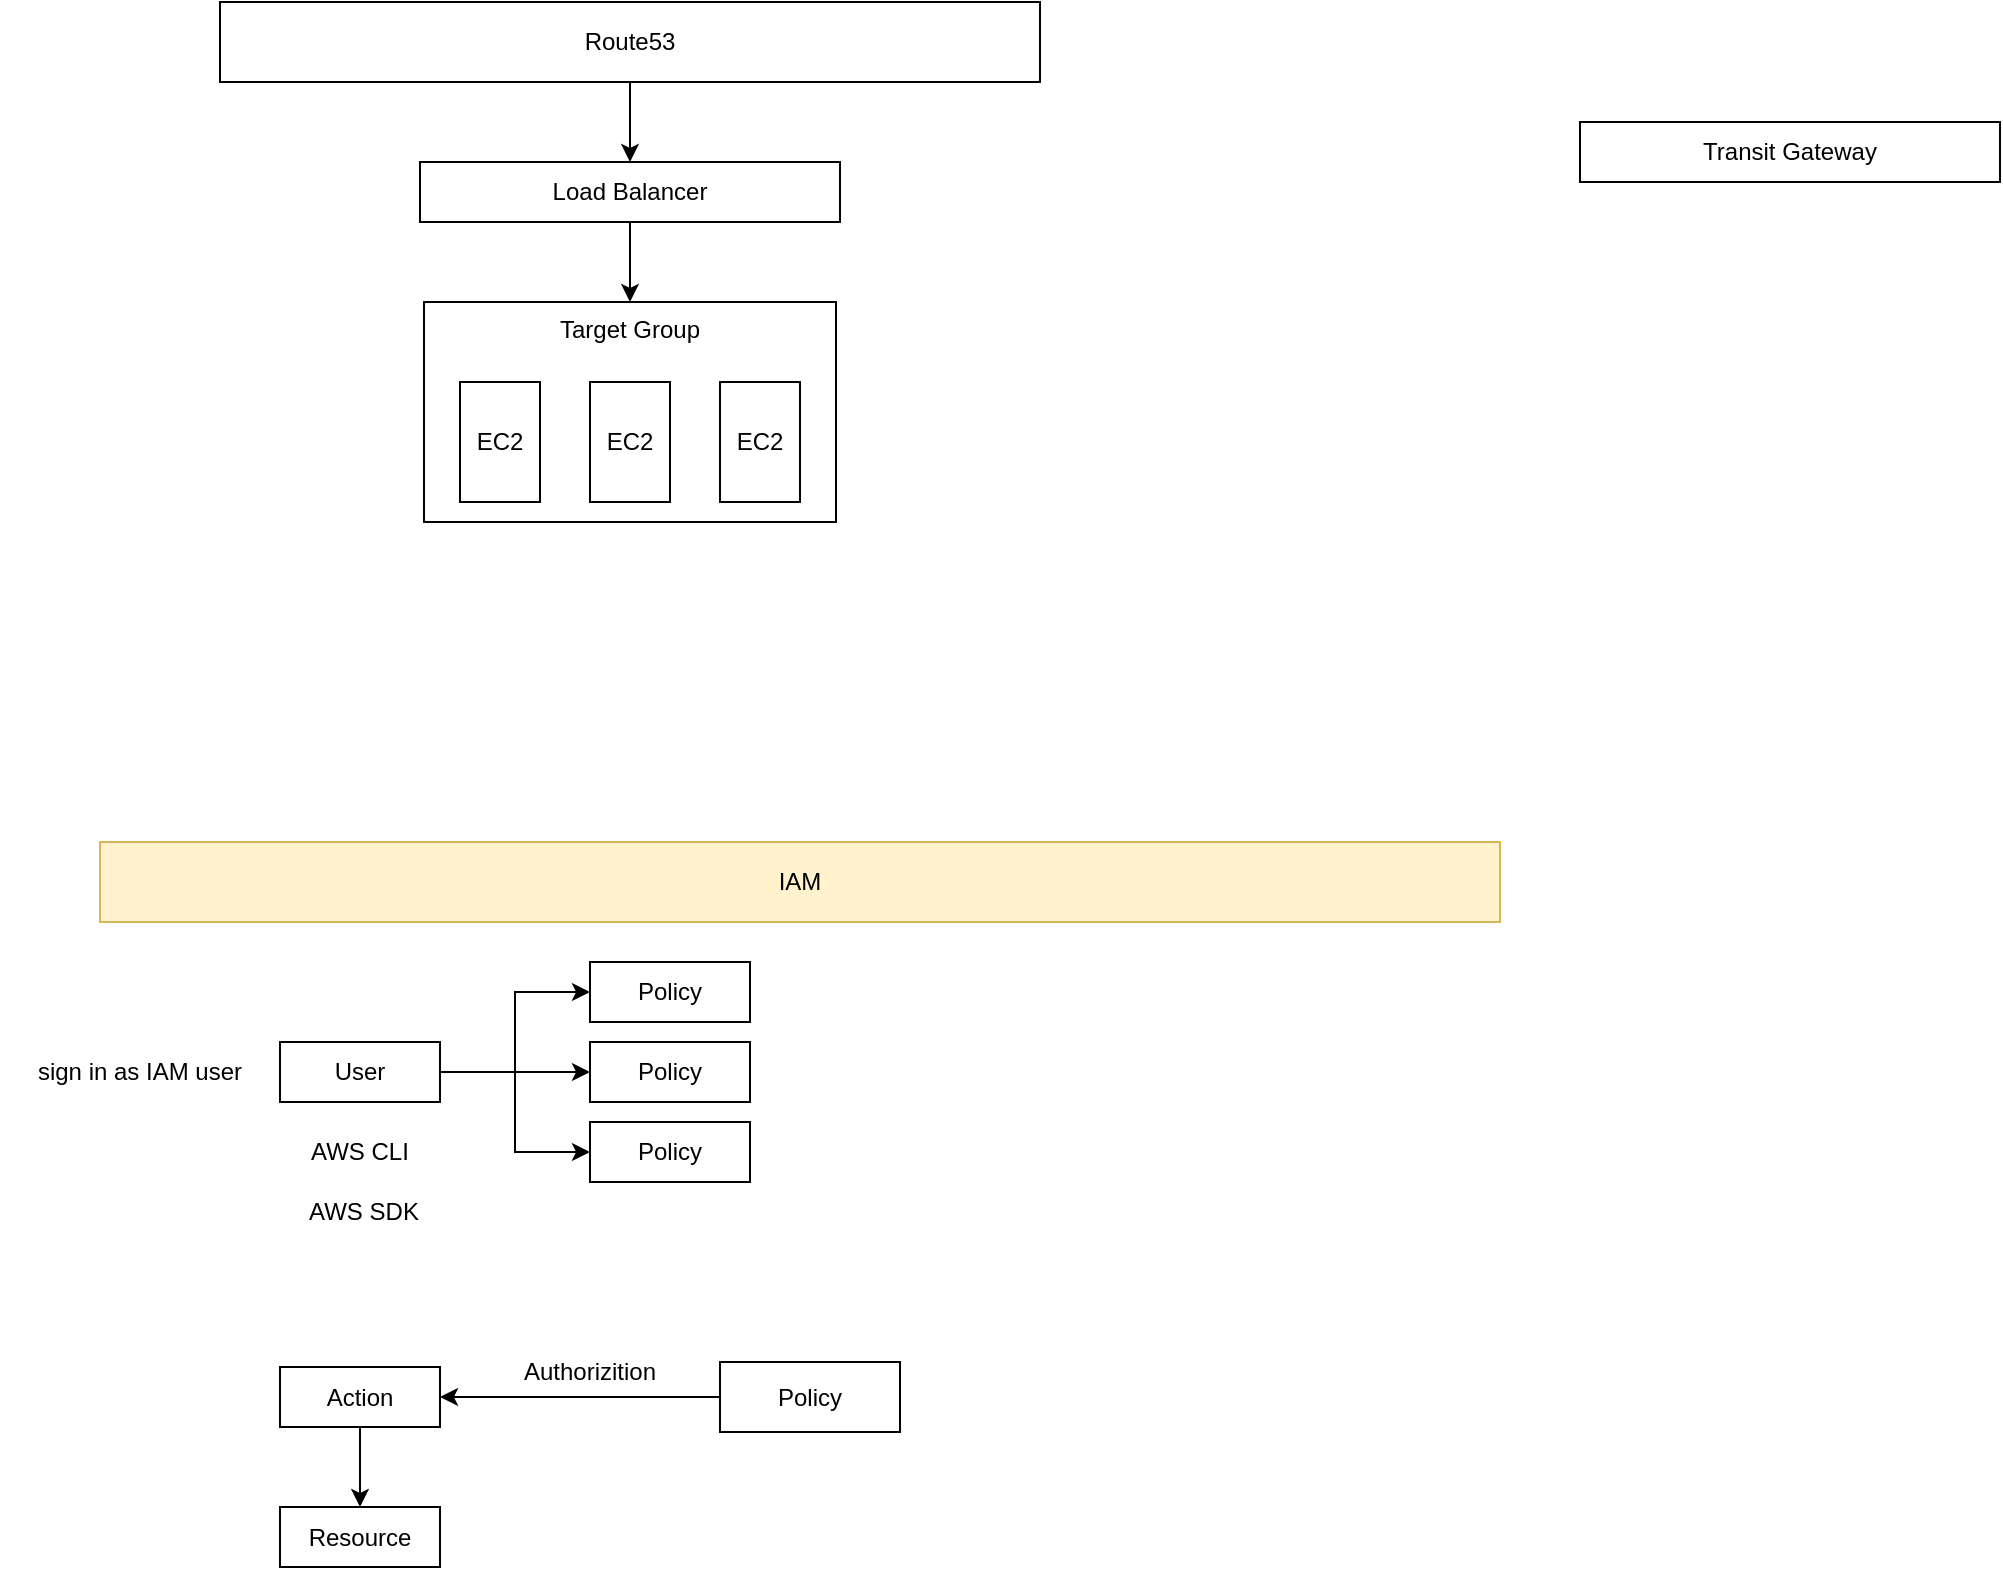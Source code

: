 <mxfile version="20.8.10" type="github">
  <diagram id="lSXo6FvmJilfPOlthVnX" name="Page-1">
    <mxGraphModel dx="1536" dy="482" grid="1" gridSize="10" guides="1" tooltips="1" connect="1" arrows="1" fold="1" page="1" pageScale="1" pageWidth="827" pageHeight="1169" math="0" shadow="0">
      <root>
        <mxCell id="0" />
        <mxCell id="1" parent="0" />
        <mxCell id="7NRWt_Nte3OYTXp29tZT-6" style="edgeStyle=orthogonalEdgeStyle;rounded=0;orthogonalLoop=1;jettySize=auto;html=1;entryX=0.5;entryY=0;entryDx=0;entryDy=0;" parent="1" source="7NRWt_Nte3OYTXp29tZT-1" target="7NRWt_Nte3OYTXp29tZT-2" edge="1">
          <mxGeometry relative="1" as="geometry" />
        </mxCell>
        <mxCell id="7NRWt_Nte3OYTXp29tZT-1" value="Route53" style="rounded=0;whiteSpace=wrap;html=1;" parent="1" vertex="1">
          <mxGeometry x="100" y="300" width="410" height="40" as="geometry" />
        </mxCell>
        <mxCell id="7NRWt_Nte3OYTXp29tZT-4" value="" style="edgeStyle=orthogonalEdgeStyle;rounded=0;orthogonalLoop=1;jettySize=auto;html=1;" parent="1" source="7NRWt_Nte3OYTXp29tZT-2" target="7NRWt_Nte3OYTXp29tZT-3" edge="1">
          <mxGeometry relative="1" as="geometry" />
        </mxCell>
        <mxCell id="7NRWt_Nte3OYTXp29tZT-2" value="Load Balancer" style="rounded=0;whiteSpace=wrap;html=1;" parent="1" vertex="1">
          <mxGeometry x="200" y="380" width="210" height="30" as="geometry" />
        </mxCell>
        <mxCell id="7NRWt_Nte3OYTXp29tZT-3" value="Target Group" style="rounded=0;whiteSpace=wrap;html=1;verticalAlign=top;" parent="1" vertex="1">
          <mxGeometry x="202" y="450" width="206" height="110" as="geometry" />
        </mxCell>
        <mxCell id="7NRWt_Nte3OYTXp29tZT-7" value="EC2" style="rounded=0;whiteSpace=wrap;html=1;" parent="1" vertex="1">
          <mxGeometry x="220" y="490" width="40" height="60" as="geometry" />
        </mxCell>
        <mxCell id="7NRWt_Nte3OYTXp29tZT-8" value="EC2" style="rounded=0;whiteSpace=wrap;html=1;" parent="1" vertex="1">
          <mxGeometry x="285" y="490" width="40" height="60" as="geometry" />
        </mxCell>
        <mxCell id="7NRWt_Nte3OYTXp29tZT-9" value="EC2" style="rounded=0;whiteSpace=wrap;html=1;" parent="1" vertex="1">
          <mxGeometry x="350" y="490" width="40" height="60" as="geometry" />
        </mxCell>
        <mxCell id="7NRWt_Nte3OYTXp29tZT-10" value="Transit Gateway" style="rounded=0;whiteSpace=wrap;html=1;" parent="1" vertex="1">
          <mxGeometry x="780" y="360" width="210" height="30" as="geometry" />
        </mxCell>
        <mxCell id="eIWQ8E9xelbbtzbxb4QM-1" value="IAM" style="rounded=0;whiteSpace=wrap;html=1;fillColor=#fff2cc;strokeColor=#d6b656;" vertex="1" parent="1">
          <mxGeometry x="40" y="720" width="700" height="40" as="geometry" />
        </mxCell>
        <mxCell id="eIWQ8E9xelbbtzbxb4QM-9" style="edgeStyle=orthogonalEdgeStyle;rounded=0;orthogonalLoop=1;jettySize=auto;html=1;" edge="1" parent="1" source="eIWQ8E9xelbbtzbxb4QM-5" target="eIWQ8E9xelbbtzbxb4QM-7">
          <mxGeometry relative="1" as="geometry" />
        </mxCell>
        <mxCell id="eIWQ8E9xelbbtzbxb4QM-5" value="Policy" style="rounded=0;whiteSpace=wrap;html=1;" vertex="1" parent="1">
          <mxGeometry x="350" y="980" width="90" height="35" as="geometry" />
        </mxCell>
        <mxCell id="eIWQ8E9xelbbtzbxb4QM-6" value="Resource" style="rounded=0;whiteSpace=wrap;html=1;" vertex="1" parent="1">
          <mxGeometry x="130" y="1052.5" width="80" height="30" as="geometry" />
        </mxCell>
        <mxCell id="eIWQ8E9xelbbtzbxb4QM-8" value="" style="edgeStyle=orthogonalEdgeStyle;rounded=0;orthogonalLoop=1;jettySize=auto;html=1;" edge="1" parent="1" source="eIWQ8E9xelbbtzbxb4QM-7" target="eIWQ8E9xelbbtzbxb4QM-6">
          <mxGeometry relative="1" as="geometry" />
        </mxCell>
        <mxCell id="eIWQ8E9xelbbtzbxb4QM-7" value="Action" style="rounded=0;whiteSpace=wrap;html=1;" vertex="1" parent="1">
          <mxGeometry x="130" y="982.5" width="80" height="30" as="geometry" />
        </mxCell>
        <mxCell id="eIWQ8E9xelbbtzbxb4QM-11" value="Authorizition" style="text;html=1;strokeColor=none;fillColor=none;align=center;verticalAlign=middle;whiteSpace=wrap;rounded=0;" vertex="1" parent="1">
          <mxGeometry x="250" y="970" width="70" height="30" as="geometry" />
        </mxCell>
        <mxCell id="eIWQ8E9xelbbtzbxb4QM-17" style="edgeStyle=orthogonalEdgeStyle;rounded=0;orthogonalLoop=1;jettySize=auto;html=1;entryX=0;entryY=0.5;entryDx=0;entryDy=0;" edge="1" parent="1" source="eIWQ8E9xelbbtzbxb4QM-12" target="eIWQ8E9xelbbtzbxb4QM-14">
          <mxGeometry relative="1" as="geometry" />
        </mxCell>
        <mxCell id="eIWQ8E9xelbbtzbxb4QM-18" style="edgeStyle=orthogonalEdgeStyle;rounded=0;orthogonalLoop=1;jettySize=auto;html=1;entryX=0;entryY=0.5;entryDx=0;entryDy=0;" edge="1" parent="1" source="eIWQ8E9xelbbtzbxb4QM-12" target="eIWQ8E9xelbbtzbxb4QM-15">
          <mxGeometry relative="1" as="geometry" />
        </mxCell>
        <mxCell id="eIWQ8E9xelbbtzbxb4QM-19" style="edgeStyle=orthogonalEdgeStyle;rounded=0;orthogonalLoop=1;jettySize=auto;html=1;entryX=0;entryY=0.5;entryDx=0;entryDy=0;" edge="1" parent="1" source="eIWQ8E9xelbbtzbxb4QM-12" target="eIWQ8E9xelbbtzbxb4QM-16">
          <mxGeometry relative="1" as="geometry" />
        </mxCell>
        <mxCell id="eIWQ8E9xelbbtzbxb4QM-12" value="User" style="rounded=0;whiteSpace=wrap;html=1;" vertex="1" parent="1">
          <mxGeometry x="130" y="820" width="80" height="30" as="geometry" />
        </mxCell>
        <mxCell id="eIWQ8E9xelbbtzbxb4QM-13" value="sign in as IAM user" style="text;html=1;strokeColor=none;fillColor=none;align=center;verticalAlign=middle;whiteSpace=wrap;rounded=0;" vertex="1" parent="1">
          <mxGeometry x="-10" y="820" width="140" height="30" as="geometry" />
        </mxCell>
        <mxCell id="eIWQ8E9xelbbtzbxb4QM-14" value="Policy" style="rounded=0;whiteSpace=wrap;html=1;" vertex="1" parent="1">
          <mxGeometry x="285" y="780" width="80" height="30" as="geometry" />
        </mxCell>
        <mxCell id="eIWQ8E9xelbbtzbxb4QM-15" value="Policy" style="rounded=0;whiteSpace=wrap;html=1;" vertex="1" parent="1">
          <mxGeometry x="285" y="820" width="80" height="30" as="geometry" />
        </mxCell>
        <mxCell id="eIWQ8E9xelbbtzbxb4QM-16" value="Policy" style="rounded=0;whiteSpace=wrap;html=1;" vertex="1" parent="1">
          <mxGeometry x="285" y="860" width="80" height="30" as="geometry" />
        </mxCell>
        <mxCell id="eIWQ8E9xelbbtzbxb4QM-20" value="AWS CLI" style="text;html=1;strokeColor=none;fillColor=none;align=center;verticalAlign=middle;whiteSpace=wrap;rounded=0;" vertex="1" parent="1">
          <mxGeometry x="140" y="860" width="60" height="30" as="geometry" />
        </mxCell>
        <mxCell id="eIWQ8E9xelbbtzbxb4QM-21" value="AWS SDK" style="text;html=1;strokeColor=none;fillColor=none;align=center;verticalAlign=middle;whiteSpace=wrap;rounded=0;" vertex="1" parent="1">
          <mxGeometry x="142" y="890" width="60" height="30" as="geometry" />
        </mxCell>
      </root>
    </mxGraphModel>
  </diagram>
</mxfile>
